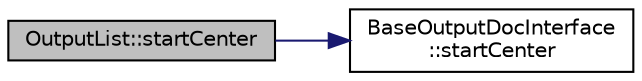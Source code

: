 digraph "OutputList::startCenter"
{
 // LATEX_PDF_SIZE
  edge [fontname="Helvetica",fontsize="10",labelfontname="Helvetica",labelfontsize="10"];
  node [fontname="Helvetica",fontsize="10",shape=record];
  rankdir="LR";
  Node1 [label="OutputList::startCenter",height=0.2,width=0.4,color="black", fillcolor="grey75", style="filled", fontcolor="black",tooltip=" "];
  Node1 -> Node2 [color="midnightblue",fontsize="10",style="solid"];
  Node2 [label="BaseOutputDocInterface\l::startCenter",height=0.2,width=0.4,color="black", fillcolor="white", style="filled",URL="$classBaseOutputDocInterface.html#af7740896d897da2924e8d8818858edd1",tooltip=" "];
}
